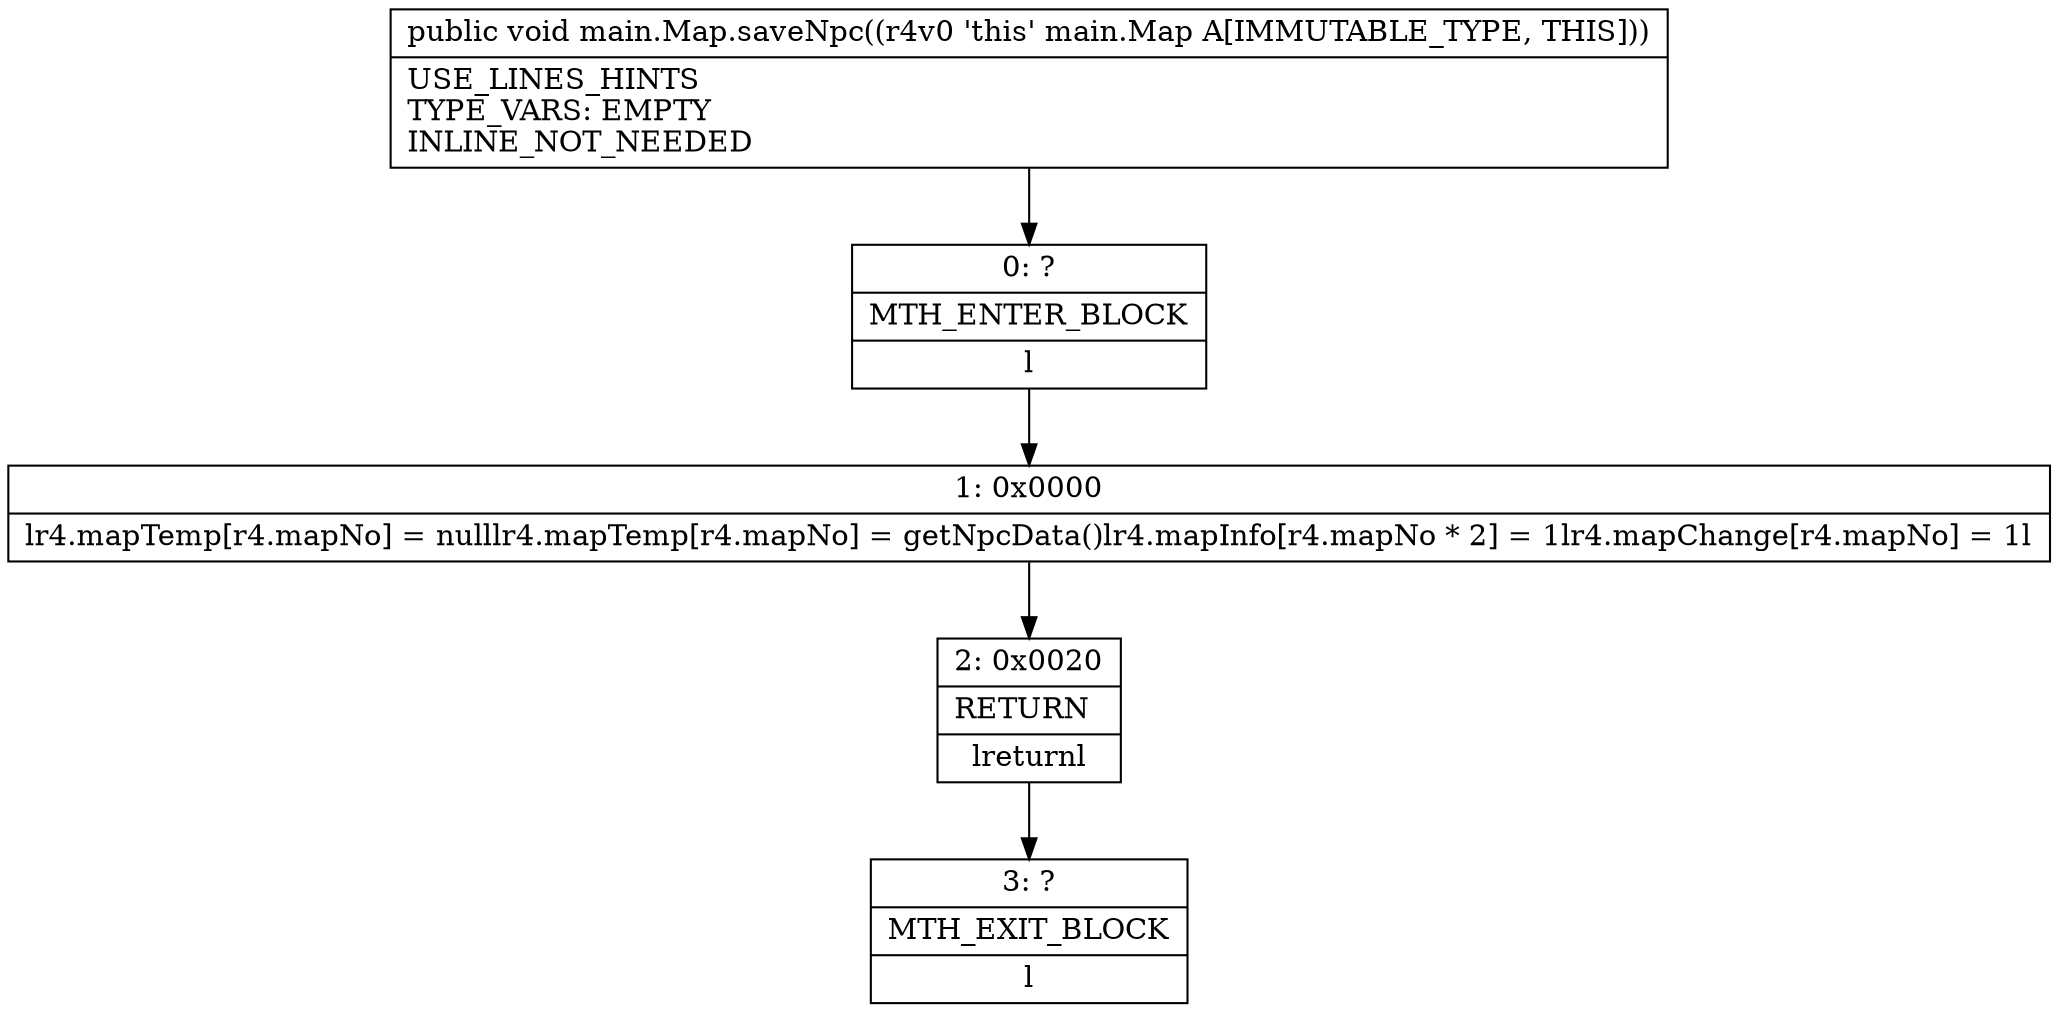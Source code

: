 digraph "CFG formain.Map.saveNpc()V" {
Node_0 [shape=record,label="{0\:\ ?|MTH_ENTER_BLOCK\l|l}"];
Node_1 [shape=record,label="{1\:\ 0x0000|lr4.mapTemp[r4.mapNo] = nulllr4.mapTemp[r4.mapNo] = getNpcData()lr4.mapInfo[r4.mapNo * 2] = 1lr4.mapChange[r4.mapNo] = 1l}"];
Node_2 [shape=record,label="{2\:\ 0x0020|RETURN\l|lreturnl}"];
Node_3 [shape=record,label="{3\:\ ?|MTH_EXIT_BLOCK\l|l}"];
MethodNode[shape=record,label="{public void main.Map.saveNpc((r4v0 'this' main.Map A[IMMUTABLE_TYPE, THIS]))  | USE_LINES_HINTS\lTYPE_VARS: EMPTY\lINLINE_NOT_NEEDED\l}"];
MethodNode -> Node_0;
Node_0 -> Node_1;
Node_1 -> Node_2;
Node_2 -> Node_3;
}

